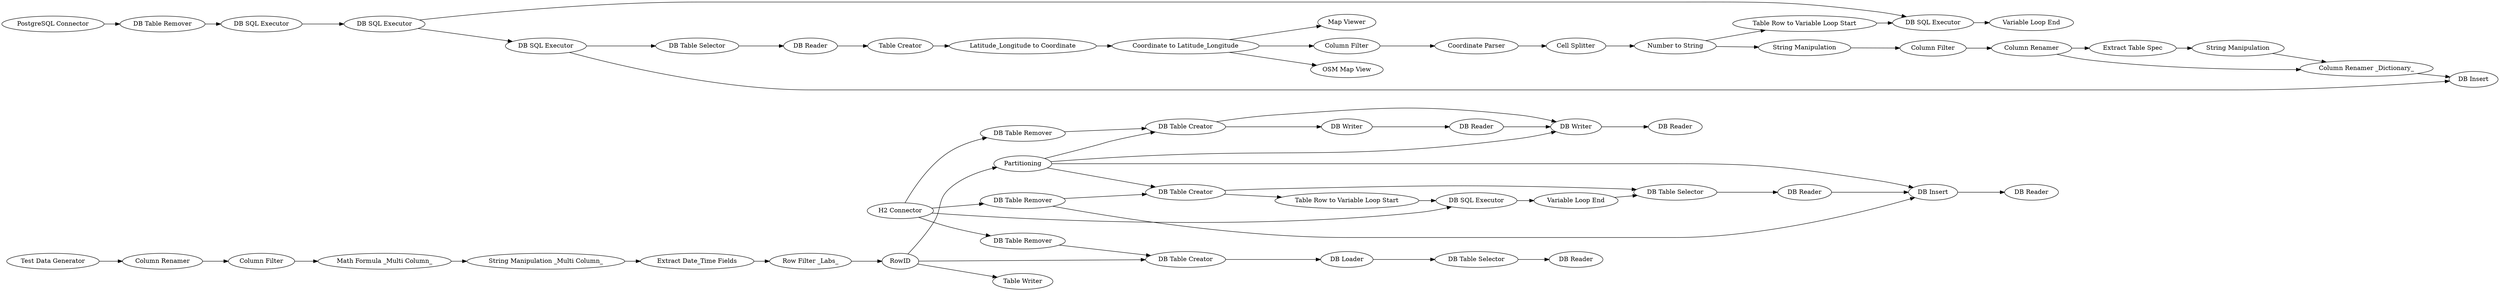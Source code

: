 digraph {
	20 -> 21
	22 -> 32
	1925 -> 1931
	37 -> 36
	1890 -> 1923
	41 -> 47
	1950 -> 1951
	1929 -> 1936
	1926 -> 1925
	28 -> 49
	23 -> 24
	47 -> 55
	54 -> 53
	1938 -> 1940
	52 -> 54
	1930 -> 1929
	23 -> 48
	1928 -> 1943
	47 -> 23
	51 -> 52
	1941 -> 1944
	38 -> 41
	1952 -> 1953
	1929 -> 1938
	1942 -> 1943
	1927 -> 1946
	1931 -> 1930
	47 -> 51
	1929 -> 1937
	31 -> 32
	1928 -> 1927
	1950 -> 1953
	35 -> 33
	1944 -> 1942
	1924 -> 1928
	1947 -> 1950
	24 -> 33
	46 -> 38
	1953 -> 1946
	32 -> 35
	42 -> 27
	44 -> 51
	24 -> 31
	48 -> 50
	33 -> 42
	22 -> 37
	34 -> 27
	22 -> 34
	1940 -> 1941
	21 -> 46
	23 -> 27
	27 -> 45
	22 -> 44
	1927 -> 1926
	36 -> 48
	36 -> 28
	1943 -> 1945
	1944 -> 1949
	26 -> 20
	1949 -> 1947
	1923 -> 1924
	49 -> 48
	23 -> 36
	19 -> 26
	1951 -> 1952
	34 -> 24
	1947 [label="Column Filter"]
	27 [label="DB Insert"]
	1931 [label="Table Creator"]
	1929 [label="Coordinate to Latitude_Longitude"]
	55 [label="Table Writer"]
	1944 [label="Number to String"]
	1930 [label="Latitude_Longitude to Coordinate"]
	1952 [label="String Manipulation"]
	26 [label="Column Renamer"]
	21 [label="Math Formula _Multi Column_"]
	1938 [label="Column Filter"]
	1925 [label="DB Reader"]
	1936 [label="Map Viewer"]
	19 [label="Test Data Generator"]
	1953 [label="Column Renamer _Dictionary_"]
	24 [label="DB Table Creator"]
	49 [label="DB Reader"]
	1940 [label="Coordinate Parser"]
	41 [label="Row Filter _Labs_"]
	31 [label="Table Row to Variable Loop Start"]
	51 [label="DB Table Creator"]
	54 [label="DB Table Selector"]
	1951 [label="Extract Table Spec"]
	1941 [label="Cell Splitter"]
	1950 [label="Column Renamer"]
	48 [label="DB Writer"]
	50 [label="DB Reader"]
	42 [label="DB Reader"]
	22 [label="H2 Connector"]
	53 [label="DB Reader"]
	28 [label="DB Writer"]
	23 [label=Partitioning]
	47 [label=RowID]
	1924 [label="DB SQL Executor"]
	1946 [label="DB Insert"]
	37 [label="DB Table Remover"]
	1923 [label="DB Table Remover"]
	1928 [label="DB SQL Executor"]
	38 [label="Extract Date_Time Fields"]
	1949 [label="String Manipulation"]
	20 [label="Column Filter"]
	35 [label="Variable Loop End"]
	44 [label="DB Table Remover"]
	34 [label="DB Table Remover"]
	1926 [label="DB Table Selector"]
	1942 [label="Table Row to Variable Loop Start"]
	36 [label="DB Table Creator"]
	46 [label="String Manipulation _Multi Column_"]
	1890 [label="PostgreSQL Connector"]
	1945 [label="Variable Loop End"]
	1927 [label="DB SQL Executor"]
	1943 [label="DB SQL Executor"]
	52 [label="DB Loader"]
	33 [label="DB Table Selector"]
	32 [label="DB SQL Executor"]
	1937 [label="OSM Map View"]
	45 [label="DB Reader"]
	rankdir=LR
}
